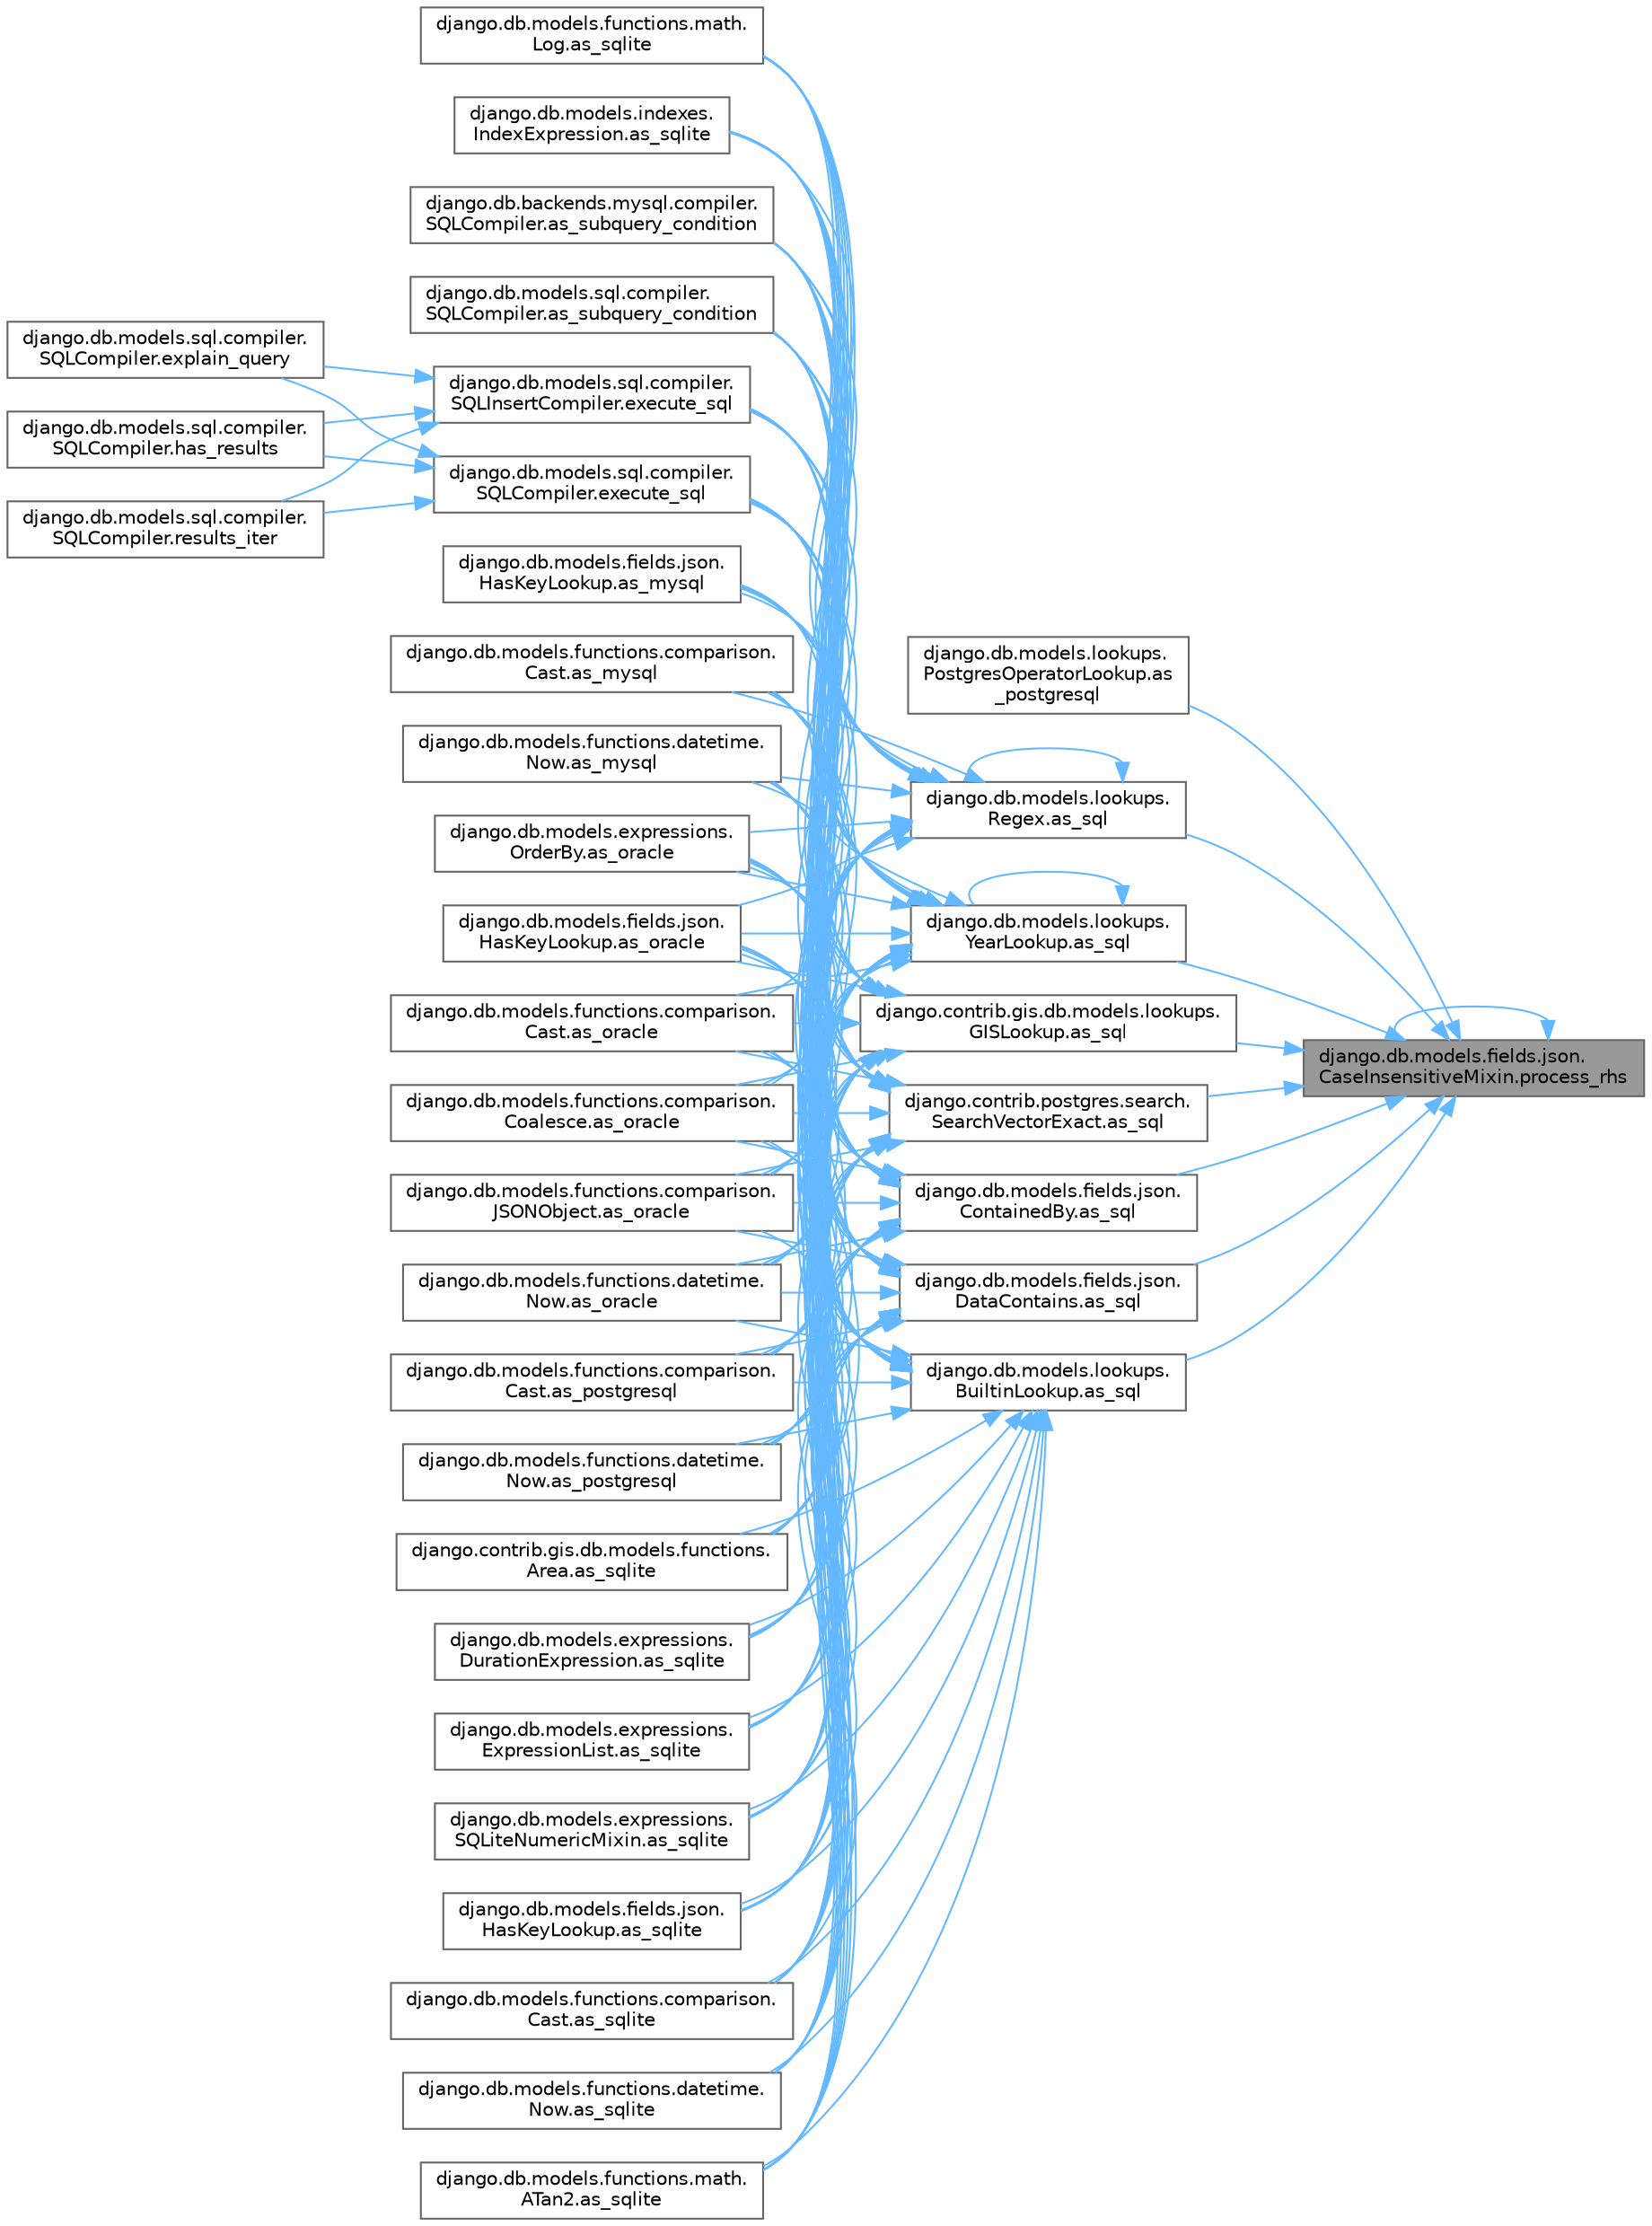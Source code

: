 digraph "django.db.models.fields.json.CaseInsensitiveMixin.process_rhs"
{
 // LATEX_PDF_SIZE
  bgcolor="transparent";
  edge [fontname=Helvetica,fontsize=10,labelfontname=Helvetica,labelfontsize=10];
  node [fontname=Helvetica,fontsize=10,shape=box,height=0.2,width=0.4];
  rankdir="RL";
  Node1 [id="Node000001",label="django.db.models.fields.json.\lCaseInsensitiveMixin.process_rhs",height=0.2,width=0.4,color="gray40", fillcolor="grey60", style="filled", fontcolor="black",tooltip=" "];
  Node1 -> Node2 [id="edge1_Node000001_Node000002",dir="back",color="steelblue1",style="solid",tooltip=" "];
  Node2 [id="Node000002",label="django.db.models.lookups.\lPostgresOperatorLookup.as\l_postgresql",height=0.2,width=0.4,color="grey40", fillcolor="white", style="filled",URL="$classdjango_1_1db_1_1models_1_1lookups_1_1_postgres_operator_lookup.html#aa5fcb781a6ce643334a068601641eeb8",tooltip=" "];
  Node1 -> Node3 [id="edge2_Node000001_Node000003",dir="back",color="steelblue1",style="solid",tooltip=" "];
  Node3 [id="Node000003",label="django.contrib.gis.db.models.lookups.\lGISLookup.as_sql",height=0.2,width=0.4,color="grey40", fillcolor="white", style="filled",URL="$classdjango_1_1contrib_1_1gis_1_1db_1_1models_1_1lookups_1_1_g_i_s_lookup.html#a205b0f4d374825c94cddf5a23b4a415f",tooltip=" "];
  Node3 -> Node4 [id="edge3_Node000003_Node000004",dir="back",color="steelblue1",style="solid",tooltip=" "];
  Node4 [id="Node000004",label="django.db.models.fields.json.\lHasKeyLookup.as_mysql",height=0.2,width=0.4,color="grey40", fillcolor="white", style="filled",URL="$classdjango_1_1db_1_1models_1_1fields_1_1json_1_1_has_key_lookup.html#a10f67427287f2c0ea32513ca6f481e96",tooltip=" "];
  Node3 -> Node5 [id="edge4_Node000003_Node000005",dir="back",color="steelblue1",style="solid",tooltip=" "];
  Node5 [id="Node000005",label="django.db.models.functions.comparison.\lCast.as_mysql",height=0.2,width=0.4,color="grey40", fillcolor="white", style="filled",URL="$classdjango_1_1db_1_1models_1_1functions_1_1comparison_1_1_cast.html#a447737891e955909c6a381529a67a84e",tooltip=" "];
  Node3 -> Node6 [id="edge5_Node000003_Node000006",dir="back",color="steelblue1",style="solid",tooltip=" "];
  Node6 [id="Node000006",label="django.db.models.functions.datetime.\lNow.as_mysql",height=0.2,width=0.4,color="grey40", fillcolor="white", style="filled",URL="$classdjango_1_1db_1_1models_1_1functions_1_1datetime_1_1_now.html#a070a9334fb198086c0c4e96e9725d92b",tooltip=" "];
  Node3 -> Node7 [id="edge6_Node000003_Node000007",dir="back",color="steelblue1",style="solid",tooltip=" "];
  Node7 [id="Node000007",label="django.db.models.expressions.\lOrderBy.as_oracle",height=0.2,width=0.4,color="grey40", fillcolor="white", style="filled",URL="$classdjango_1_1db_1_1models_1_1expressions_1_1_order_by.html#af9b6ede9b0df85d6bcf54f983b3a8f6a",tooltip=" "];
  Node3 -> Node8 [id="edge7_Node000003_Node000008",dir="back",color="steelblue1",style="solid",tooltip=" "];
  Node8 [id="Node000008",label="django.db.models.fields.json.\lHasKeyLookup.as_oracle",height=0.2,width=0.4,color="grey40", fillcolor="white", style="filled",URL="$classdjango_1_1db_1_1models_1_1fields_1_1json_1_1_has_key_lookup.html#afbb88aa4fb23b3ec3acdc695c2f52398",tooltip=" "];
  Node3 -> Node9 [id="edge8_Node000003_Node000009",dir="back",color="steelblue1",style="solid",tooltip=" "];
  Node9 [id="Node000009",label="django.db.models.functions.comparison.\lCast.as_oracle",height=0.2,width=0.4,color="grey40", fillcolor="white", style="filled",URL="$classdjango_1_1db_1_1models_1_1functions_1_1comparison_1_1_cast.html#ad466cd7ca85dc257d9e2718f41a263ec",tooltip=" "];
  Node3 -> Node10 [id="edge9_Node000003_Node000010",dir="back",color="steelblue1",style="solid",tooltip=" "];
  Node10 [id="Node000010",label="django.db.models.functions.comparison.\lCoalesce.as_oracle",height=0.2,width=0.4,color="grey40", fillcolor="white", style="filled",URL="$classdjango_1_1db_1_1models_1_1functions_1_1comparison_1_1_coalesce.html#a1bbeea180ef3ef4d8ba5d51d33d6ef85",tooltip=" "];
  Node3 -> Node11 [id="edge10_Node000003_Node000011",dir="back",color="steelblue1",style="solid",tooltip=" "];
  Node11 [id="Node000011",label="django.db.models.functions.comparison.\lJSONObject.as_oracle",height=0.2,width=0.4,color="grey40", fillcolor="white", style="filled",URL="$classdjango_1_1db_1_1models_1_1functions_1_1comparison_1_1_j_s_o_n_object.html#a4b4fa1161d27b0a9bbbdd0370e9af364",tooltip=" "];
  Node3 -> Node12 [id="edge11_Node000003_Node000012",dir="back",color="steelblue1",style="solid",tooltip=" "];
  Node12 [id="Node000012",label="django.db.models.functions.datetime.\lNow.as_oracle",height=0.2,width=0.4,color="grey40", fillcolor="white", style="filled",URL="$classdjango_1_1db_1_1models_1_1functions_1_1datetime_1_1_now.html#ad5e1ae918a5c4d39f675f98280440538",tooltip=" "];
  Node3 -> Node13 [id="edge12_Node000003_Node000013",dir="back",color="steelblue1",style="solid",tooltip=" "];
  Node13 [id="Node000013",label="django.db.models.functions.comparison.\lCast.as_postgresql",height=0.2,width=0.4,color="grey40", fillcolor="white", style="filled",URL="$classdjango_1_1db_1_1models_1_1functions_1_1comparison_1_1_cast.html#ae51aa6aa6fe8ca7064d8bca2f8e05188",tooltip=" "];
  Node3 -> Node14 [id="edge13_Node000003_Node000014",dir="back",color="steelblue1",style="solid",tooltip=" "];
  Node14 [id="Node000014",label="django.db.models.functions.datetime.\lNow.as_postgresql",height=0.2,width=0.4,color="grey40", fillcolor="white", style="filled",URL="$classdjango_1_1db_1_1models_1_1functions_1_1datetime_1_1_now.html#af1402a88867fc6d69f3f56f655f37fca",tooltip=" "];
  Node3 -> Node15 [id="edge14_Node000003_Node000015",dir="back",color="steelblue1",style="solid",tooltip=" "];
  Node15 [id="Node000015",label="django.contrib.gis.db.models.functions.\lArea.as_sqlite",height=0.2,width=0.4,color="grey40", fillcolor="white", style="filled",URL="$classdjango_1_1contrib_1_1gis_1_1db_1_1models_1_1functions_1_1_area.html#ab8bfa3d35d4368e04318069dd28bd2ca",tooltip=" "];
  Node3 -> Node16 [id="edge15_Node000003_Node000016",dir="back",color="steelblue1",style="solid",tooltip=" "];
  Node16 [id="Node000016",label="django.db.models.expressions.\lDurationExpression.as_sqlite",height=0.2,width=0.4,color="grey40", fillcolor="white", style="filled",URL="$classdjango_1_1db_1_1models_1_1expressions_1_1_duration_expression.html#a5f33f70ca03904ce9b2e9824652e9fff",tooltip=" "];
  Node3 -> Node17 [id="edge16_Node000003_Node000017",dir="back",color="steelblue1",style="solid",tooltip=" "];
  Node17 [id="Node000017",label="django.db.models.expressions.\lExpressionList.as_sqlite",height=0.2,width=0.4,color="grey40", fillcolor="white", style="filled",URL="$classdjango_1_1db_1_1models_1_1expressions_1_1_expression_list.html#ae577275a98dec786535830e8d24aa13e",tooltip=" "];
  Node3 -> Node18 [id="edge17_Node000003_Node000018",dir="back",color="steelblue1",style="solid",tooltip=" "];
  Node18 [id="Node000018",label="django.db.models.expressions.\lSQLiteNumericMixin.as_sqlite",height=0.2,width=0.4,color="grey40", fillcolor="white", style="filled",URL="$classdjango_1_1db_1_1models_1_1expressions_1_1_s_q_lite_numeric_mixin.html#a7c649b97074b00e095c4ee2b3bc62482",tooltip=" "];
  Node3 -> Node19 [id="edge18_Node000003_Node000019",dir="back",color="steelblue1",style="solid",tooltip=" "];
  Node19 [id="Node000019",label="django.db.models.fields.json.\lHasKeyLookup.as_sqlite",height=0.2,width=0.4,color="grey40", fillcolor="white", style="filled",URL="$classdjango_1_1db_1_1models_1_1fields_1_1json_1_1_has_key_lookup.html#aaa01efd0fa197e203c40f6f05b000141",tooltip=" "];
  Node3 -> Node20 [id="edge19_Node000003_Node000020",dir="back",color="steelblue1",style="solid",tooltip=" "];
  Node20 [id="Node000020",label="django.db.models.functions.comparison.\lCast.as_sqlite",height=0.2,width=0.4,color="grey40", fillcolor="white", style="filled",URL="$classdjango_1_1db_1_1models_1_1functions_1_1comparison_1_1_cast.html#a1943b51797a168ff6a3ad37005086d8c",tooltip=" "];
  Node3 -> Node21 [id="edge20_Node000003_Node000021",dir="back",color="steelblue1",style="solid",tooltip=" "];
  Node21 [id="Node000021",label="django.db.models.functions.datetime.\lNow.as_sqlite",height=0.2,width=0.4,color="grey40", fillcolor="white", style="filled",URL="$classdjango_1_1db_1_1models_1_1functions_1_1datetime_1_1_now.html#a5525700866738572645141dd6f2ef41c",tooltip=" "];
  Node3 -> Node22 [id="edge21_Node000003_Node000022",dir="back",color="steelblue1",style="solid",tooltip=" "];
  Node22 [id="Node000022",label="django.db.models.functions.math.\lATan2.as_sqlite",height=0.2,width=0.4,color="grey40", fillcolor="white", style="filled",URL="$classdjango_1_1db_1_1models_1_1functions_1_1math_1_1_a_tan2.html#ac343d11000341dfc431de19f416ea4b6",tooltip=" "];
  Node3 -> Node23 [id="edge22_Node000003_Node000023",dir="back",color="steelblue1",style="solid",tooltip=" "];
  Node23 [id="Node000023",label="django.db.models.functions.math.\lLog.as_sqlite",height=0.2,width=0.4,color="grey40", fillcolor="white", style="filled",URL="$classdjango_1_1db_1_1models_1_1functions_1_1math_1_1_log.html#afcc146563033738d87dd1dc17d005111",tooltip=" "];
  Node3 -> Node24 [id="edge23_Node000003_Node000024",dir="back",color="steelblue1",style="solid",tooltip=" "];
  Node24 [id="Node000024",label="django.db.models.indexes.\lIndexExpression.as_sqlite",height=0.2,width=0.4,color="grey40", fillcolor="white", style="filled",URL="$classdjango_1_1db_1_1models_1_1indexes_1_1_index_expression.html#af6e5b161cb97d0b8bce944455e8e0d53",tooltip=" "];
  Node3 -> Node25 [id="edge24_Node000003_Node000025",dir="back",color="steelblue1",style="solid",tooltip=" "];
  Node25 [id="Node000025",label="django.db.backends.mysql.compiler.\lSQLCompiler.as_subquery_condition",height=0.2,width=0.4,color="grey40", fillcolor="white", style="filled",URL="$classdjango_1_1db_1_1backends_1_1mysql_1_1compiler_1_1_s_q_l_compiler.html#ab79da4712a24ed75ce13002a54fe8d46",tooltip=" "];
  Node3 -> Node26 [id="edge25_Node000003_Node000026",dir="back",color="steelblue1",style="solid",tooltip=" "];
  Node26 [id="Node000026",label="django.db.models.sql.compiler.\lSQLCompiler.as_subquery_condition",height=0.2,width=0.4,color="grey40", fillcolor="white", style="filled",URL="$classdjango_1_1db_1_1models_1_1sql_1_1compiler_1_1_s_q_l_compiler.html#a78bdce11e05140ed74db8f5463bedfce",tooltip=" "];
  Node3 -> Node27 [id="edge26_Node000003_Node000027",dir="back",color="steelblue1",style="solid",tooltip=" "];
  Node27 [id="Node000027",label="django.db.models.sql.compiler.\lSQLCompiler.execute_sql",height=0.2,width=0.4,color="grey40", fillcolor="white", style="filled",URL="$classdjango_1_1db_1_1models_1_1sql_1_1compiler_1_1_s_q_l_compiler.html#a07cbbc7958a72203f8ebe9ba29b9356f",tooltip=" "];
  Node27 -> Node28 [id="edge27_Node000027_Node000028",dir="back",color="steelblue1",style="solid",tooltip=" "];
  Node28 [id="Node000028",label="django.db.models.sql.compiler.\lSQLCompiler.explain_query",height=0.2,width=0.4,color="grey40", fillcolor="white", style="filled",URL="$classdjango_1_1db_1_1models_1_1sql_1_1compiler_1_1_s_q_l_compiler.html#ae37702aee3a2c220b0d45022bece3120",tooltip=" "];
  Node27 -> Node29 [id="edge28_Node000027_Node000029",dir="back",color="steelblue1",style="solid",tooltip=" "];
  Node29 [id="Node000029",label="django.db.models.sql.compiler.\lSQLCompiler.has_results",height=0.2,width=0.4,color="grey40", fillcolor="white", style="filled",URL="$classdjango_1_1db_1_1models_1_1sql_1_1compiler_1_1_s_q_l_compiler.html#a730571b9b54a4d28aed6af579018b5d4",tooltip=" "];
  Node27 -> Node30 [id="edge29_Node000027_Node000030",dir="back",color="steelblue1",style="solid",tooltip=" "];
  Node30 [id="Node000030",label="django.db.models.sql.compiler.\lSQLCompiler.results_iter",height=0.2,width=0.4,color="grey40", fillcolor="white", style="filled",URL="$classdjango_1_1db_1_1models_1_1sql_1_1compiler_1_1_s_q_l_compiler.html#ae75172de9cb1885c3c8e9842460ee1a6",tooltip=" "];
  Node3 -> Node31 [id="edge30_Node000003_Node000031",dir="back",color="steelblue1",style="solid",tooltip=" "];
  Node31 [id="Node000031",label="django.db.models.sql.compiler.\lSQLInsertCompiler.execute_sql",height=0.2,width=0.4,color="grey40", fillcolor="white", style="filled",URL="$classdjango_1_1db_1_1models_1_1sql_1_1compiler_1_1_s_q_l_insert_compiler.html#a59b977e6c439adafa1c3b0092dd7074f",tooltip=" "];
  Node31 -> Node28 [id="edge31_Node000031_Node000028",dir="back",color="steelblue1",style="solid",tooltip=" "];
  Node31 -> Node29 [id="edge32_Node000031_Node000029",dir="back",color="steelblue1",style="solid",tooltip=" "];
  Node31 -> Node30 [id="edge33_Node000031_Node000030",dir="back",color="steelblue1",style="solid",tooltip=" "];
  Node1 -> Node32 [id="edge34_Node000001_Node000032",dir="back",color="steelblue1",style="solid",tooltip=" "];
  Node32 [id="Node000032",label="django.contrib.postgres.search.\lSearchVectorExact.as_sql",height=0.2,width=0.4,color="grey40", fillcolor="white", style="filled",URL="$classdjango_1_1contrib_1_1postgres_1_1search_1_1_search_vector_exact.html#a6c2ef3f70f628015bf404fa3fd413f87",tooltip=" "];
  Node32 -> Node4 [id="edge35_Node000032_Node000004",dir="back",color="steelblue1",style="solid",tooltip=" "];
  Node32 -> Node5 [id="edge36_Node000032_Node000005",dir="back",color="steelblue1",style="solid",tooltip=" "];
  Node32 -> Node6 [id="edge37_Node000032_Node000006",dir="back",color="steelblue1",style="solid",tooltip=" "];
  Node32 -> Node7 [id="edge38_Node000032_Node000007",dir="back",color="steelblue1",style="solid",tooltip=" "];
  Node32 -> Node8 [id="edge39_Node000032_Node000008",dir="back",color="steelblue1",style="solid",tooltip=" "];
  Node32 -> Node9 [id="edge40_Node000032_Node000009",dir="back",color="steelblue1",style="solid",tooltip=" "];
  Node32 -> Node10 [id="edge41_Node000032_Node000010",dir="back",color="steelblue1",style="solid",tooltip=" "];
  Node32 -> Node11 [id="edge42_Node000032_Node000011",dir="back",color="steelblue1",style="solid",tooltip=" "];
  Node32 -> Node12 [id="edge43_Node000032_Node000012",dir="back",color="steelblue1",style="solid",tooltip=" "];
  Node32 -> Node13 [id="edge44_Node000032_Node000013",dir="back",color="steelblue1",style="solid",tooltip=" "];
  Node32 -> Node14 [id="edge45_Node000032_Node000014",dir="back",color="steelblue1",style="solid",tooltip=" "];
  Node32 -> Node15 [id="edge46_Node000032_Node000015",dir="back",color="steelblue1",style="solid",tooltip=" "];
  Node32 -> Node16 [id="edge47_Node000032_Node000016",dir="back",color="steelblue1",style="solid",tooltip=" "];
  Node32 -> Node17 [id="edge48_Node000032_Node000017",dir="back",color="steelblue1",style="solid",tooltip=" "];
  Node32 -> Node18 [id="edge49_Node000032_Node000018",dir="back",color="steelblue1",style="solid",tooltip=" "];
  Node32 -> Node19 [id="edge50_Node000032_Node000019",dir="back",color="steelblue1",style="solid",tooltip=" "];
  Node32 -> Node20 [id="edge51_Node000032_Node000020",dir="back",color="steelblue1",style="solid",tooltip=" "];
  Node32 -> Node21 [id="edge52_Node000032_Node000021",dir="back",color="steelblue1",style="solid",tooltip=" "];
  Node32 -> Node22 [id="edge53_Node000032_Node000022",dir="back",color="steelblue1",style="solid",tooltip=" "];
  Node32 -> Node23 [id="edge54_Node000032_Node000023",dir="back",color="steelblue1",style="solid",tooltip=" "];
  Node32 -> Node24 [id="edge55_Node000032_Node000024",dir="back",color="steelblue1",style="solid",tooltip=" "];
  Node32 -> Node25 [id="edge56_Node000032_Node000025",dir="back",color="steelblue1",style="solid",tooltip=" "];
  Node32 -> Node26 [id="edge57_Node000032_Node000026",dir="back",color="steelblue1",style="solid",tooltip=" "];
  Node32 -> Node27 [id="edge58_Node000032_Node000027",dir="back",color="steelblue1",style="solid",tooltip=" "];
  Node32 -> Node31 [id="edge59_Node000032_Node000031",dir="back",color="steelblue1",style="solid",tooltip=" "];
  Node1 -> Node33 [id="edge60_Node000001_Node000033",dir="back",color="steelblue1",style="solid",tooltip=" "];
  Node33 [id="Node000033",label="django.db.models.fields.json.\lContainedBy.as_sql",height=0.2,width=0.4,color="grey40", fillcolor="white", style="filled",URL="$classdjango_1_1db_1_1models_1_1fields_1_1json_1_1_contained_by.html#aae40a614388b71105b07f4af5784eed5",tooltip=" "];
  Node33 -> Node4 [id="edge61_Node000033_Node000004",dir="back",color="steelblue1",style="solid",tooltip=" "];
  Node33 -> Node5 [id="edge62_Node000033_Node000005",dir="back",color="steelblue1",style="solid",tooltip=" "];
  Node33 -> Node6 [id="edge63_Node000033_Node000006",dir="back",color="steelblue1",style="solid",tooltip=" "];
  Node33 -> Node7 [id="edge64_Node000033_Node000007",dir="back",color="steelblue1",style="solid",tooltip=" "];
  Node33 -> Node8 [id="edge65_Node000033_Node000008",dir="back",color="steelblue1",style="solid",tooltip=" "];
  Node33 -> Node9 [id="edge66_Node000033_Node000009",dir="back",color="steelblue1",style="solid",tooltip=" "];
  Node33 -> Node10 [id="edge67_Node000033_Node000010",dir="back",color="steelblue1",style="solid",tooltip=" "];
  Node33 -> Node11 [id="edge68_Node000033_Node000011",dir="back",color="steelblue1",style="solid",tooltip=" "];
  Node33 -> Node12 [id="edge69_Node000033_Node000012",dir="back",color="steelblue1",style="solid",tooltip=" "];
  Node33 -> Node13 [id="edge70_Node000033_Node000013",dir="back",color="steelblue1",style="solid",tooltip=" "];
  Node33 -> Node14 [id="edge71_Node000033_Node000014",dir="back",color="steelblue1",style="solid",tooltip=" "];
  Node33 -> Node15 [id="edge72_Node000033_Node000015",dir="back",color="steelblue1",style="solid",tooltip=" "];
  Node33 -> Node16 [id="edge73_Node000033_Node000016",dir="back",color="steelblue1",style="solid",tooltip=" "];
  Node33 -> Node17 [id="edge74_Node000033_Node000017",dir="back",color="steelblue1",style="solid",tooltip=" "];
  Node33 -> Node18 [id="edge75_Node000033_Node000018",dir="back",color="steelblue1",style="solid",tooltip=" "];
  Node33 -> Node19 [id="edge76_Node000033_Node000019",dir="back",color="steelblue1",style="solid",tooltip=" "];
  Node33 -> Node20 [id="edge77_Node000033_Node000020",dir="back",color="steelblue1",style="solid",tooltip=" "];
  Node33 -> Node21 [id="edge78_Node000033_Node000021",dir="back",color="steelblue1",style="solid",tooltip=" "];
  Node33 -> Node22 [id="edge79_Node000033_Node000022",dir="back",color="steelblue1",style="solid",tooltip=" "];
  Node33 -> Node23 [id="edge80_Node000033_Node000023",dir="back",color="steelblue1",style="solid",tooltip=" "];
  Node33 -> Node24 [id="edge81_Node000033_Node000024",dir="back",color="steelblue1",style="solid",tooltip=" "];
  Node33 -> Node25 [id="edge82_Node000033_Node000025",dir="back",color="steelblue1",style="solid",tooltip=" "];
  Node33 -> Node26 [id="edge83_Node000033_Node000026",dir="back",color="steelblue1",style="solid",tooltip=" "];
  Node33 -> Node27 [id="edge84_Node000033_Node000027",dir="back",color="steelblue1",style="solid",tooltip=" "];
  Node33 -> Node31 [id="edge85_Node000033_Node000031",dir="back",color="steelblue1",style="solid",tooltip=" "];
  Node1 -> Node34 [id="edge86_Node000001_Node000034",dir="back",color="steelblue1",style="solid",tooltip=" "];
  Node34 [id="Node000034",label="django.db.models.fields.json.\lDataContains.as_sql",height=0.2,width=0.4,color="grey40", fillcolor="white", style="filled",URL="$classdjango_1_1db_1_1models_1_1fields_1_1json_1_1_data_contains.html#afafb732d23c185c8fbda13e54e15c9af",tooltip=" "];
  Node34 -> Node4 [id="edge87_Node000034_Node000004",dir="back",color="steelblue1",style="solid",tooltip=" "];
  Node34 -> Node5 [id="edge88_Node000034_Node000005",dir="back",color="steelblue1",style="solid",tooltip=" "];
  Node34 -> Node6 [id="edge89_Node000034_Node000006",dir="back",color="steelblue1",style="solid",tooltip=" "];
  Node34 -> Node7 [id="edge90_Node000034_Node000007",dir="back",color="steelblue1",style="solid",tooltip=" "];
  Node34 -> Node8 [id="edge91_Node000034_Node000008",dir="back",color="steelblue1",style="solid",tooltip=" "];
  Node34 -> Node9 [id="edge92_Node000034_Node000009",dir="back",color="steelblue1",style="solid",tooltip=" "];
  Node34 -> Node10 [id="edge93_Node000034_Node000010",dir="back",color="steelblue1",style="solid",tooltip=" "];
  Node34 -> Node11 [id="edge94_Node000034_Node000011",dir="back",color="steelblue1",style="solid",tooltip=" "];
  Node34 -> Node12 [id="edge95_Node000034_Node000012",dir="back",color="steelblue1",style="solid",tooltip=" "];
  Node34 -> Node13 [id="edge96_Node000034_Node000013",dir="back",color="steelblue1",style="solid",tooltip=" "];
  Node34 -> Node14 [id="edge97_Node000034_Node000014",dir="back",color="steelblue1",style="solid",tooltip=" "];
  Node34 -> Node15 [id="edge98_Node000034_Node000015",dir="back",color="steelblue1",style="solid",tooltip=" "];
  Node34 -> Node16 [id="edge99_Node000034_Node000016",dir="back",color="steelblue1",style="solid",tooltip=" "];
  Node34 -> Node17 [id="edge100_Node000034_Node000017",dir="back",color="steelblue1",style="solid",tooltip=" "];
  Node34 -> Node18 [id="edge101_Node000034_Node000018",dir="back",color="steelblue1",style="solid",tooltip=" "];
  Node34 -> Node19 [id="edge102_Node000034_Node000019",dir="back",color="steelblue1",style="solid",tooltip=" "];
  Node34 -> Node20 [id="edge103_Node000034_Node000020",dir="back",color="steelblue1",style="solid",tooltip=" "];
  Node34 -> Node21 [id="edge104_Node000034_Node000021",dir="back",color="steelblue1",style="solid",tooltip=" "];
  Node34 -> Node22 [id="edge105_Node000034_Node000022",dir="back",color="steelblue1",style="solid",tooltip=" "];
  Node34 -> Node23 [id="edge106_Node000034_Node000023",dir="back",color="steelblue1",style="solid",tooltip=" "];
  Node34 -> Node24 [id="edge107_Node000034_Node000024",dir="back",color="steelblue1",style="solid",tooltip=" "];
  Node34 -> Node25 [id="edge108_Node000034_Node000025",dir="back",color="steelblue1",style="solid",tooltip=" "];
  Node34 -> Node26 [id="edge109_Node000034_Node000026",dir="back",color="steelblue1",style="solid",tooltip=" "];
  Node34 -> Node27 [id="edge110_Node000034_Node000027",dir="back",color="steelblue1",style="solid",tooltip=" "];
  Node34 -> Node31 [id="edge111_Node000034_Node000031",dir="back",color="steelblue1",style="solid",tooltip=" "];
  Node1 -> Node35 [id="edge112_Node000001_Node000035",dir="back",color="steelblue1",style="solid",tooltip=" "];
  Node35 [id="Node000035",label="django.db.models.lookups.\lBuiltinLookup.as_sql",height=0.2,width=0.4,color="grey40", fillcolor="white", style="filled",URL="$classdjango_1_1db_1_1models_1_1lookups_1_1_builtin_lookup.html#a9d1c6f0deb2d1437744326d0da2c75ae",tooltip=" "];
  Node35 -> Node4 [id="edge113_Node000035_Node000004",dir="back",color="steelblue1",style="solid",tooltip=" "];
  Node35 -> Node5 [id="edge114_Node000035_Node000005",dir="back",color="steelblue1",style="solid",tooltip=" "];
  Node35 -> Node6 [id="edge115_Node000035_Node000006",dir="back",color="steelblue1",style="solid",tooltip=" "];
  Node35 -> Node7 [id="edge116_Node000035_Node000007",dir="back",color="steelblue1",style="solid",tooltip=" "];
  Node35 -> Node8 [id="edge117_Node000035_Node000008",dir="back",color="steelblue1",style="solid",tooltip=" "];
  Node35 -> Node9 [id="edge118_Node000035_Node000009",dir="back",color="steelblue1",style="solid",tooltip=" "];
  Node35 -> Node10 [id="edge119_Node000035_Node000010",dir="back",color="steelblue1",style="solid",tooltip=" "];
  Node35 -> Node11 [id="edge120_Node000035_Node000011",dir="back",color="steelblue1",style="solid",tooltip=" "];
  Node35 -> Node12 [id="edge121_Node000035_Node000012",dir="back",color="steelblue1",style="solid",tooltip=" "];
  Node35 -> Node13 [id="edge122_Node000035_Node000013",dir="back",color="steelblue1",style="solid",tooltip=" "];
  Node35 -> Node14 [id="edge123_Node000035_Node000014",dir="back",color="steelblue1",style="solid",tooltip=" "];
  Node35 -> Node15 [id="edge124_Node000035_Node000015",dir="back",color="steelblue1",style="solid",tooltip=" "];
  Node35 -> Node16 [id="edge125_Node000035_Node000016",dir="back",color="steelblue1",style="solid",tooltip=" "];
  Node35 -> Node17 [id="edge126_Node000035_Node000017",dir="back",color="steelblue1",style="solid",tooltip=" "];
  Node35 -> Node18 [id="edge127_Node000035_Node000018",dir="back",color="steelblue1",style="solid",tooltip=" "];
  Node35 -> Node19 [id="edge128_Node000035_Node000019",dir="back",color="steelblue1",style="solid",tooltip=" "];
  Node35 -> Node20 [id="edge129_Node000035_Node000020",dir="back",color="steelblue1",style="solid",tooltip=" "];
  Node35 -> Node21 [id="edge130_Node000035_Node000021",dir="back",color="steelblue1",style="solid",tooltip=" "];
  Node35 -> Node22 [id="edge131_Node000035_Node000022",dir="back",color="steelblue1",style="solid",tooltip=" "];
  Node35 -> Node23 [id="edge132_Node000035_Node000023",dir="back",color="steelblue1",style="solid",tooltip=" "];
  Node35 -> Node24 [id="edge133_Node000035_Node000024",dir="back",color="steelblue1",style="solid",tooltip=" "];
  Node35 -> Node25 [id="edge134_Node000035_Node000025",dir="back",color="steelblue1",style="solid",tooltip=" "];
  Node35 -> Node26 [id="edge135_Node000035_Node000026",dir="back",color="steelblue1",style="solid",tooltip=" "];
  Node35 -> Node27 [id="edge136_Node000035_Node000027",dir="back",color="steelblue1",style="solid",tooltip=" "];
  Node35 -> Node31 [id="edge137_Node000035_Node000031",dir="back",color="steelblue1",style="solid",tooltip=" "];
  Node1 -> Node36 [id="edge138_Node000001_Node000036",dir="back",color="steelblue1",style="solid",tooltip=" "];
  Node36 [id="Node000036",label="django.db.models.lookups.\lRegex.as_sql",height=0.2,width=0.4,color="grey40", fillcolor="white", style="filled",URL="$classdjango_1_1db_1_1models_1_1lookups_1_1_regex.html#a6c6fe61203c4b3f9686a4467a599aed0",tooltip=" "];
  Node36 -> Node4 [id="edge139_Node000036_Node000004",dir="back",color="steelblue1",style="solid",tooltip=" "];
  Node36 -> Node5 [id="edge140_Node000036_Node000005",dir="back",color="steelblue1",style="solid",tooltip=" "];
  Node36 -> Node6 [id="edge141_Node000036_Node000006",dir="back",color="steelblue1",style="solid",tooltip=" "];
  Node36 -> Node7 [id="edge142_Node000036_Node000007",dir="back",color="steelblue1",style="solid",tooltip=" "];
  Node36 -> Node8 [id="edge143_Node000036_Node000008",dir="back",color="steelblue1",style="solid",tooltip=" "];
  Node36 -> Node9 [id="edge144_Node000036_Node000009",dir="back",color="steelblue1",style="solid",tooltip=" "];
  Node36 -> Node10 [id="edge145_Node000036_Node000010",dir="back",color="steelblue1",style="solid",tooltip=" "];
  Node36 -> Node11 [id="edge146_Node000036_Node000011",dir="back",color="steelblue1",style="solid",tooltip=" "];
  Node36 -> Node12 [id="edge147_Node000036_Node000012",dir="back",color="steelblue1",style="solid",tooltip=" "];
  Node36 -> Node13 [id="edge148_Node000036_Node000013",dir="back",color="steelblue1",style="solid",tooltip=" "];
  Node36 -> Node14 [id="edge149_Node000036_Node000014",dir="back",color="steelblue1",style="solid",tooltip=" "];
  Node36 -> Node36 [id="edge150_Node000036_Node000036",dir="back",color="steelblue1",style="solid",tooltip=" "];
  Node36 -> Node15 [id="edge151_Node000036_Node000015",dir="back",color="steelblue1",style="solid",tooltip=" "];
  Node36 -> Node16 [id="edge152_Node000036_Node000016",dir="back",color="steelblue1",style="solid",tooltip=" "];
  Node36 -> Node17 [id="edge153_Node000036_Node000017",dir="back",color="steelblue1",style="solid",tooltip=" "];
  Node36 -> Node18 [id="edge154_Node000036_Node000018",dir="back",color="steelblue1",style="solid",tooltip=" "];
  Node36 -> Node19 [id="edge155_Node000036_Node000019",dir="back",color="steelblue1",style="solid",tooltip=" "];
  Node36 -> Node20 [id="edge156_Node000036_Node000020",dir="back",color="steelblue1",style="solid",tooltip=" "];
  Node36 -> Node21 [id="edge157_Node000036_Node000021",dir="back",color="steelblue1",style="solid",tooltip=" "];
  Node36 -> Node22 [id="edge158_Node000036_Node000022",dir="back",color="steelblue1",style="solid",tooltip=" "];
  Node36 -> Node23 [id="edge159_Node000036_Node000023",dir="back",color="steelblue1",style="solid",tooltip=" "];
  Node36 -> Node24 [id="edge160_Node000036_Node000024",dir="back",color="steelblue1",style="solid",tooltip=" "];
  Node36 -> Node25 [id="edge161_Node000036_Node000025",dir="back",color="steelblue1",style="solid",tooltip=" "];
  Node36 -> Node26 [id="edge162_Node000036_Node000026",dir="back",color="steelblue1",style="solid",tooltip=" "];
  Node36 -> Node27 [id="edge163_Node000036_Node000027",dir="back",color="steelblue1",style="solid",tooltip=" "];
  Node36 -> Node31 [id="edge164_Node000036_Node000031",dir="back",color="steelblue1",style="solid",tooltip=" "];
  Node1 -> Node37 [id="edge165_Node000001_Node000037",dir="back",color="steelblue1",style="solid",tooltip=" "];
  Node37 [id="Node000037",label="django.db.models.lookups.\lYearLookup.as_sql",height=0.2,width=0.4,color="grey40", fillcolor="white", style="filled",URL="$classdjango_1_1db_1_1models_1_1lookups_1_1_year_lookup.html#a0fefef3b3ac50f322fdbc4d9d150b356",tooltip=" "];
  Node37 -> Node4 [id="edge166_Node000037_Node000004",dir="back",color="steelblue1",style="solid",tooltip=" "];
  Node37 -> Node5 [id="edge167_Node000037_Node000005",dir="back",color="steelblue1",style="solid",tooltip=" "];
  Node37 -> Node6 [id="edge168_Node000037_Node000006",dir="back",color="steelblue1",style="solid",tooltip=" "];
  Node37 -> Node7 [id="edge169_Node000037_Node000007",dir="back",color="steelblue1",style="solid",tooltip=" "];
  Node37 -> Node8 [id="edge170_Node000037_Node000008",dir="back",color="steelblue1",style="solid",tooltip=" "];
  Node37 -> Node9 [id="edge171_Node000037_Node000009",dir="back",color="steelblue1",style="solid",tooltip=" "];
  Node37 -> Node10 [id="edge172_Node000037_Node000010",dir="back",color="steelblue1",style="solid",tooltip=" "];
  Node37 -> Node11 [id="edge173_Node000037_Node000011",dir="back",color="steelblue1",style="solid",tooltip=" "];
  Node37 -> Node12 [id="edge174_Node000037_Node000012",dir="back",color="steelblue1",style="solid",tooltip=" "];
  Node37 -> Node13 [id="edge175_Node000037_Node000013",dir="back",color="steelblue1",style="solid",tooltip=" "];
  Node37 -> Node14 [id="edge176_Node000037_Node000014",dir="back",color="steelblue1",style="solid",tooltip=" "];
  Node37 -> Node37 [id="edge177_Node000037_Node000037",dir="back",color="steelblue1",style="solid",tooltip=" "];
  Node37 -> Node15 [id="edge178_Node000037_Node000015",dir="back",color="steelblue1",style="solid",tooltip=" "];
  Node37 -> Node16 [id="edge179_Node000037_Node000016",dir="back",color="steelblue1",style="solid",tooltip=" "];
  Node37 -> Node17 [id="edge180_Node000037_Node000017",dir="back",color="steelblue1",style="solid",tooltip=" "];
  Node37 -> Node18 [id="edge181_Node000037_Node000018",dir="back",color="steelblue1",style="solid",tooltip=" "];
  Node37 -> Node19 [id="edge182_Node000037_Node000019",dir="back",color="steelblue1",style="solid",tooltip=" "];
  Node37 -> Node20 [id="edge183_Node000037_Node000020",dir="back",color="steelblue1",style="solid",tooltip=" "];
  Node37 -> Node21 [id="edge184_Node000037_Node000021",dir="back",color="steelblue1",style="solid",tooltip=" "];
  Node37 -> Node22 [id="edge185_Node000037_Node000022",dir="back",color="steelblue1",style="solid",tooltip=" "];
  Node37 -> Node23 [id="edge186_Node000037_Node000023",dir="back",color="steelblue1",style="solid",tooltip=" "];
  Node37 -> Node24 [id="edge187_Node000037_Node000024",dir="back",color="steelblue1",style="solid",tooltip=" "];
  Node37 -> Node25 [id="edge188_Node000037_Node000025",dir="back",color="steelblue1",style="solid",tooltip=" "];
  Node37 -> Node26 [id="edge189_Node000037_Node000026",dir="back",color="steelblue1",style="solid",tooltip=" "];
  Node37 -> Node27 [id="edge190_Node000037_Node000027",dir="back",color="steelblue1",style="solid",tooltip=" "];
  Node37 -> Node31 [id="edge191_Node000037_Node000031",dir="back",color="steelblue1",style="solid",tooltip=" "];
  Node1 -> Node1 [id="edge192_Node000001_Node000001",dir="back",color="steelblue1",style="solid",tooltip=" "];
}
